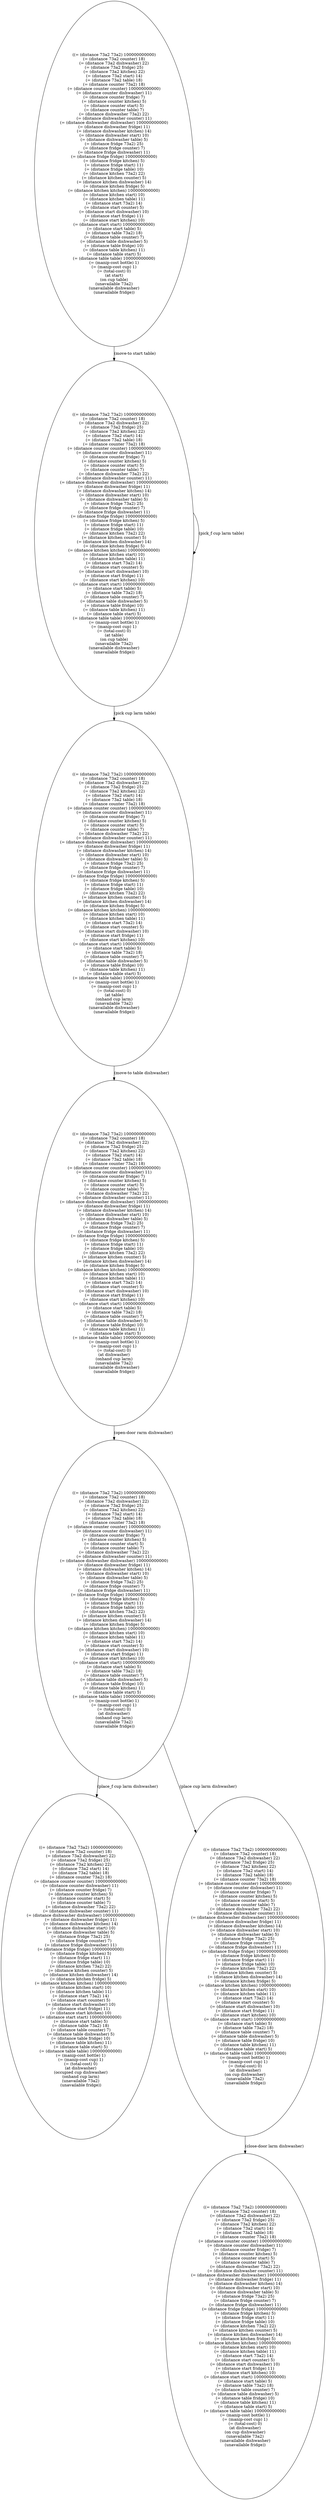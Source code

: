 digraph debug {
   DOLIST7599 [label = "((= (distance 73a2 73a2) 100000000000)\n(= (distance 73a2 counter) 18)\n(= (distance 73a2 dishwasher) 22)\n(= (distance 73a2 fridge) 25)\n(= (distance 73a2 kitchen) 22)\n(= (distance 73a2 start) 14)\n(= (distance 73a2 table) 18)\n(= (distance counter 73a2) 18)\n(= (distance counter counter) 100000000000)\n(= (distance counter dishwasher) 11)\n(= (distance counter fridge) 7)\n(= (distance counter kitchen) 5)\n(= (distance counter start) 5)\n(= (distance counter table) 7)\n(= (distance dishwasher 73a2) 22)\n(= (distance dishwasher counter) 11)\n(= (distance dishwasher dishwasher) 100000000000)\n(= (distance dishwasher fridge) 11)\n(= (distance dishwasher kitchen) 14)\n(= (distance dishwasher start) 10)\n(= (distance dishwasher table) 5)\n(= (distance fridge 73a2) 25)\n(= (distance fridge counter) 7)\n(= (distance fridge dishwasher) 11)\n(= (distance fridge fridge) 100000000000)\n(= (distance fridge kitchen) 5)\n(= (distance fridge start) 11)\n(= (distance fridge table) 10)\n(= (distance kitchen 73a2) 22)\n(= (distance kitchen counter) 5)\n(= (distance kitchen dishwasher) 14)\n(= (distance kitchen fridge) 5)\n(= (distance kitchen kitchen) 100000000000)\n(= (distance kitchen start) 10)\n(= (distance kitchen table) 11)\n(= (distance start 73a2) 14)\n(= (distance start counter) 5)\n(= (distance start dishwasher) 10)\n(= (distance start fridge) 11)\n(= (distance start kitchen) 10)\n(= (distance start start) 100000000000)\n(= (distance start table) 5)\n(= (distance table 73a2) 18)\n(= (distance table counter) 7)\n(= (distance table dishwasher) 5)\n(= (distance table fridge) 10)\n(= (distance table kitchen) 11)\n(= (distance table start) 5)\n(= (distance table table) 100000000000)\n(= (manip-cost bottle) 1)\n(= (manip-cost cup) 1)\n(= (total-cost) 0)\n(at dishwasher)\n(occupied cup dishwasher)\n(onhand cup larm)\n(unavailable 73a2)\n(unavailable fridge))"];
   DOLIST7600 [label = "((= (distance 73a2 73a2) 100000000000)\n(= (distance 73a2 counter) 18)\n(= (distance 73a2 dishwasher) 22)\n(= (distance 73a2 fridge) 25)\n(= (distance 73a2 kitchen) 22)\n(= (distance 73a2 start) 14)\n(= (distance 73a2 table) 18)\n(= (distance counter 73a2) 18)\n(= (distance counter counter) 100000000000)\n(= (distance counter dishwasher) 11)\n(= (distance counter fridge) 7)\n(= (distance counter kitchen) 5)\n(= (distance counter start) 5)\n(= (distance counter table) 7)\n(= (distance dishwasher 73a2) 22)\n(= (distance dishwasher counter) 11)\n(= (distance dishwasher dishwasher) 100000000000)\n(= (distance dishwasher fridge) 11)\n(= (distance dishwasher kitchen) 14)\n(= (distance dishwasher start) 10)\n(= (distance dishwasher table) 5)\n(= (distance fridge 73a2) 25)\n(= (distance fridge counter) 7)\n(= (distance fridge dishwasher) 11)\n(= (distance fridge fridge) 100000000000)\n(= (distance fridge kitchen) 5)\n(= (distance fridge start) 11)\n(= (distance fridge table) 10)\n(= (distance kitchen 73a2) 22)\n(= (distance kitchen counter) 5)\n(= (distance kitchen dishwasher) 14)\n(= (distance kitchen fridge) 5)\n(= (distance kitchen kitchen) 100000000000)\n(= (distance kitchen start) 10)\n(= (distance kitchen table) 11)\n(= (distance start 73a2) 14)\n(= (distance start counter) 5)\n(= (distance start dishwasher) 10)\n(= (distance start fridge) 11)\n(= (distance start kitchen) 10)\n(= (distance start start) 100000000000)\n(= (distance start table) 5)\n(= (distance table 73a2) 18)\n(= (distance table counter) 7)\n(= (distance table dishwasher) 5)\n(= (distance table fridge) 10)\n(= (distance table kitchen) 11)\n(= (distance table start) 5)\n(= (distance table table) 100000000000)\n(= (manip-cost bottle) 1)\n(= (manip-cost cup) 1)\n(= (total-cost) 0)\n(at dishwasher)\n(on cup dishwasher)\n(unavailable 73a2)\n(unavailable dishwasher)\n(unavailable fridge))"];
   DOLIST7601 [label = "((= (distance 73a2 73a2) 100000000000)\n(= (distance 73a2 counter) 18)\n(= (distance 73a2 dishwasher) 22)\n(= (distance 73a2 fridge) 25)\n(= (distance 73a2 kitchen) 22)\n(= (distance 73a2 start) 14)\n(= (distance 73a2 table) 18)\n(= (distance counter 73a2) 18)\n(= (distance counter counter) 100000000000)\n(= (distance counter dishwasher) 11)\n(= (distance counter fridge) 7)\n(= (distance counter kitchen) 5)\n(= (distance counter start) 5)\n(= (distance counter table) 7)\n(= (distance dishwasher 73a2) 22)\n(= (distance dishwasher counter) 11)\n(= (distance dishwasher dishwasher) 100000000000)\n(= (distance dishwasher fridge) 11)\n(= (distance dishwasher kitchen) 14)\n(= (distance dishwasher start) 10)\n(= (distance dishwasher table) 5)\n(= (distance fridge 73a2) 25)\n(= (distance fridge counter) 7)\n(= (distance fridge dishwasher) 11)\n(= (distance fridge fridge) 100000000000)\n(= (distance fridge kitchen) 5)\n(= (distance fridge start) 11)\n(= (distance fridge table) 10)\n(= (distance kitchen 73a2) 22)\n(= (distance kitchen counter) 5)\n(= (distance kitchen dishwasher) 14)\n(= (distance kitchen fridge) 5)\n(= (distance kitchen kitchen) 100000000000)\n(= (distance kitchen start) 10)\n(= (distance kitchen table) 11)\n(= (distance start 73a2) 14)\n(= (distance start counter) 5)\n(= (distance start dishwasher) 10)\n(= (distance start fridge) 11)\n(= (distance start kitchen) 10)\n(= (distance start start) 100000000000)\n(= (distance start table) 5)\n(= (distance table 73a2) 18)\n(= (distance table counter) 7)\n(= (distance table dishwasher) 5)\n(= (distance table fridge) 10)\n(= (distance table kitchen) 11)\n(= (distance table start) 5)\n(= (distance table table) 100000000000)\n(= (manip-cost bottle) 1)\n(= (manip-cost cup) 1)\n(= (total-cost) 0)\n(at dishwasher)\n(on cup dishwasher)\n(unavailable 73a2)\n(unavailable fridge))"];
   DOLIST7602 [label = "((= (distance 73a2 73a2) 100000000000)\n(= (distance 73a2 counter) 18)\n(= (distance 73a2 dishwasher) 22)\n(= (distance 73a2 fridge) 25)\n(= (distance 73a2 kitchen) 22)\n(= (distance 73a2 start) 14)\n(= (distance 73a2 table) 18)\n(= (distance counter 73a2) 18)\n(= (distance counter counter) 100000000000)\n(= (distance counter dishwasher) 11)\n(= (distance counter fridge) 7)\n(= (distance counter kitchen) 5)\n(= (distance counter start) 5)\n(= (distance counter table) 7)\n(= (distance dishwasher 73a2) 22)\n(= (distance dishwasher counter) 11)\n(= (distance dishwasher dishwasher) 100000000000)\n(= (distance dishwasher fridge) 11)\n(= (distance dishwasher kitchen) 14)\n(= (distance dishwasher start) 10)\n(= (distance dishwasher table) 5)\n(= (distance fridge 73a2) 25)\n(= (distance fridge counter) 7)\n(= (distance fridge dishwasher) 11)\n(= (distance fridge fridge) 100000000000)\n(= (distance fridge kitchen) 5)\n(= (distance fridge start) 11)\n(= (distance fridge table) 10)\n(= (distance kitchen 73a2) 22)\n(= (distance kitchen counter) 5)\n(= (distance kitchen dishwasher) 14)\n(= (distance kitchen fridge) 5)\n(= (distance kitchen kitchen) 100000000000)\n(= (distance kitchen start) 10)\n(= (distance kitchen table) 11)\n(= (distance start 73a2) 14)\n(= (distance start counter) 5)\n(= (distance start dishwasher) 10)\n(= (distance start fridge) 11)\n(= (distance start kitchen) 10)\n(= (distance start start) 100000000000)\n(= (distance start table) 5)\n(= (distance table 73a2) 18)\n(= (distance table counter) 7)\n(= (distance table dishwasher) 5)\n(= (distance table fridge) 10)\n(= (distance table kitchen) 11)\n(= (distance table start) 5)\n(= (distance table table) 100000000000)\n(= (manip-cost bottle) 1)\n(= (manip-cost cup) 1)\n(= (total-cost) 0)\n(at dishwasher)\n(onhand cup larm)\n(unavailable 73a2)\n(unavailable fridge))"];
   DOLIST7603 [label = "((= (distance 73a2 73a2) 100000000000)\n(= (distance 73a2 counter) 18)\n(= (distance 73a2 dishwasher) 22)\n(= (distance 73a2 fridge) 25)\n(= (distance 73a2 kitchen) 22)\n(= (distance 73a2 start) 14)\n(= (distance 73a2 table) 18)\n(= (distance counter 73a2) 18)\n(= (distance counter counter) 100000000000)\n(= (distance counter dishwasher) 11)\n(= (distance counter fridge) 7)\n(= (distance counter kitchen) 5)\n(= (distance counter start) 5)\n(= (distance counter table) 7)\n(= (distance dishwasher 73a2) 22)\n(= (distance dishwasher counter) 11)\n(= (distance dishwasher dishwasher) 100000000000)\n(= (distance dishwasher fridge) 11)\n(= (distance dishwasher kitchen) 14)\n(= (distance dishwasher start) 10)\n(= (distance dishwasher table) 5)\n(= (distance fridge 73a2) 25)\n(= (distance fridge counter) 7)\n(= (distance fridge dishwasher) 11)\n(= (distance fridge fridge) 100000000000)\n(= (distance fridge kitchen) 5)\n(= (distance fridge start) 11)\n(= (distance fridge table) 10)\n(= (distance kitchen 73a2) 22)\n(= (distance kitchen counter) 5)\n(= (distance kitchen dishwasher) 14)\n(= (distance kitchen fridge) 5)\n(= (distance kitchen kitchen) 100000000000)\n(= (distance kitchen start) 10)\n(= (distance kitchen table) 11)\n(= (distance start 73a2) 14)\n(= (distance start counter) 5)\n(= (distance start dishwasher) 10)\n(= (distance start fridge) 11)\n(= (distance start kitchen) 10)\n(= (distance start start) 100000000000)\n(= (distance start table) 5)\n(= (distance table 73a2) 18)\n(= (distance table counter) 7)\n(= (distance table dishwasher) 5)\n(= (distance table fridge) 10)\n(= (distance table kitchen) 11)\n(= (distance table start) 5)\n(= (distance table table) 100000000000)\n(= (manip-cost bottle) 1)\n(= (manip-cost cup) 1)\n(= (total-cost) 0)\n(at dishwasher)\n(onhand cup larm)\n(unavailable 73a2)\n(unavailable dishwasher)\n(unavailable fridge))"];
   DOLIST7604 [label = "((= (distance 73a2 73a2) 100000000000)\n(= (distance 73a2 counter) 18)\n(= (distance 73a2 dishwasher) 22)\n(= (distance 73a2 fridge) 25)\n(= (distance 73a2 kitchen) 22)\n(= (distance 73a2 start) 14)\n(= (distance 73a2 table) 18)\n(= (distance counter 73a2) 18)\n(= (distance counter counter) 100000000000)\n(= (distance counter dishwasher) 11)\n(= (distance counter fridge) 7)\n(= (distance counter kitchen) 5)\n(= (distance counter start) 5)\n(= (distance counter table) 7)\n(= (distance dishwasher 73a2) 22)\n(= (distance dishwasher counter) 11)\n(= (distance dishwasher dishwasher) 100000000000)\n(= (distance dishwasher fridge) 11)\n(= (distance dishwasher kitchen) 14)\n(= (distance dishwasher start) 10)\n(= (distance dishwasher table) 5)\n(= (distance fridge 73a2) 25)\n(= (distance fridge counter) 7)\n(= (distance fridge dishwasher) 11)\n(= (distance fridge fridge) 100000000000)\n(= (distance fridge kitchen) 5)\n(= (distance fridge start) 11)\n(= (distance fridge table) 10)\n(= (distance kitchen 73a2) 22)\n(= (distance kitchen counter) 5)\n(= (distance kitchen dishwasher) 14)\n(= (distance kitchen fridge) 5)\n(= (distance kitchen kitchen) 100000000000)\n(= (distance kitchen start) 10)\n(= (distance kitchen table) 11)\n(= (distance start 73a2) 14)\n(= (distance start counter) 5)\n(= (distance start dishwasher) 10)\n(= (distance start fridge) 11)\n(= (distance start kitchen) 10)\n(= (distance start start) 100000000000)\n(= (distance start table) 5)\n(= (distance table 73a2) 18)\n(= (distance table counter) 7)\n(= (distance table dishwasher) 5)\n(= (distance table fridge) 10)\n(= (distance table kitchen) 11)\n(= (distance table start) 5)\n(= (distance table table) 100000000000)\n(= (manip-cost bottle) 1)\n(= (manip-cost cup) 1)\n(= (total-cost) 0)\n(at table)\n(onhand cup larm)\n(unavailable 73a2)\n(unavailable dishwasher)\n(unavailable fridge))"];
   DOLIST7605 [label = "((= (distance 73a2 73a2) 100000000000)\n(= (distance 73a2 counter) 18)\n(= (distance 73a2 dishwasher) 22)\n(= (distance 73a2 fridge) 25)\n(= (distance 73a2 kitchen) 22)\n(= (distance 73a2 start) 14)\n(= (distance 73a2 table) 18)\n(= (distance counter 73a2) 18)\n(= (distance counter counter) 100000000000)\n(= (distance counter dishwasher) 11)\n(= (distance counter fridge) 7)\n(= (distance counter kitchen) 5)\n(= (distance counter start) 5)\n(= (distance counter table) 7)\n(= (distance dishwasher 73a2) 22)\n(= (distance dishwasher counter) 11)\n(= (distance dishwasher dishwasher) 100000000000)\n(= (distance dishwasher fridge) 11)\n(= (distance dishwasher kitchen) 14)\n(= (distance dishwasher start) 10)\n(= (distance dishwasher table) 5)\n(= (distance fridge 73a2) 25)\n(= (distance fridge counter) 7)\n(= (distance fridge dishwasher) 11)\n(= (distance fridge fridge) 100000000000)\n(= (distance fridge kitchen) 5)\n(= (distance fridge start) 11)\n(= (distance fridge table) 10)\n(= (distance kitchen 73a2) 22)\n(= (distance kitchen counter) 5)\n(= (distance kitchen dishwasher) 14)\n(= (distance kitchen fridge) 5)\n(= (distance kitchen kitchen) 100000000000)\n(= (distance kitchen start) 10)\n(= (distance kitchen table) 11)\n(= (distance start 73a2) 14)\n(= (distance start counter) 5)\n(= (distance start dishwasher) 10)\n(= (distance start fridge) 11)\n(= (distance start kitchen) 10)\n(= (distance start start) 100000000000)\n(= (distance start table) 5)\n(= (distance table 73a2) 18)\n(= (distance table counter) 7)\n(= (distance table dishwasher) 5)\n(= (distance table fridge) 10)\n(= (distance table kitchen) 11)\n(= (distance table start) 5)\n(= (distance table table) 100000000000)\n(= (manip-cost bottle) 1)\n(= (manip-cost cup) 1)\n(= (total-cost) 0)\n(at table)\n(on cup table)\n(unavailable 73a2)\n(unavailable dishwasher)\n(unavailable fridge))"];
   DOLIST7606 [label = "((= (distance 73a2 73a2) 100000000000)\n(= (distance 73a2 counter) 18)\n(= (distance 73a2 dishwasher) 22)\n(= (distance 73a2 fridge) 25)\n(= (distance 73a2 kitchen) 22)\n(= (distance 73a2 start) 14)\n(= (distance 73a2 table) 18)\n(= (distance counter 73a2) 18)\n(= (distance counter counter) 100000000000)\n(= (distance counter dishwasher) 11)\n(= (distance counter fridge) 7)\n(= (distance counter kitchen) 5)\n(= (distance counter start) 5)\n(= (distance counter table) 7)\n(= (distance dishwasher 73a2) 22)\n(= (distance dishwasher counter) 11)\n(= (distance dishwasher dishwasher) 100000000000)\n(= (distance dishwasher fridge) 11)\n(= (distance dishwasher kitchen) 14)\n(= (distance dishwasher start) 10)\n(= (distance dishwasher table) 5)\n(= (distance fridge 73a2) 25)\n(= (distance fridge counter) 7)\n(= (distance fridge dishwasher) 11)\n(= (distance fridge fridge) 100000000000)\n(= (distance fridge kitchen) 5)\n(= (distance fridge start) 11)\n(= (distance fridge table) 10)\n(= (distance kitchen 73a2) 22)\n(= (distance kitchen counter) 5)\n(= (distance kitchen dishwasher) 14)\n(= (distance kitchen fridge) 5)\n(= (distance kitchen kitchen) 100000000000)\n(= (distance kitchen start) 10)\n(= (distance kitchen table) 11)\n(= (distance start 73a2) 14)\n(= (distance start counter) 5)\n(= (distance start dishwasher) 10)\n(= (distance start fridge) 11)\n(= (distance start kitchen) 10)\n(= (distance start start) 100000000000)\n(= (distance start table) 5)\n(= (distance table 73a2) 18)\n(= (distance table counter) 7)\n(= (distance table dishwasher) 5)\n(= (distance table fridge) 10)\n(= (distance table kitchen) 11)\n(= (distance table start) 5)\n(= (distance table table) 100000000000)\n(= (manip-cost bottle) 1)\n(= (manip-cost cup) 1)\n(= (total-cost) 0)\n(at start)\n(on cup table)\n(unavailable 73a2)\n(unavailable dishwasher)\n(unavailable fridge))"];
   DOLIST7601 -> DOLIST7600 [label = "(close-door larm dishwasher)"];
   DOLIST7602 -> DOLIST7599 [label = "(place_f cup larm dishwasher)"];
   DOLIST7602 -> DOLIST7601 [label = "(place cup larm dishwasher)"];
   DOLIST7603 -> DOLIST7602 [label = "(open-door rarm dishwasher)"];
   DOLIST7604 -> DOLIST7603 [label = "(move-to table dishwasher)"];
   DOLIST7605 -> DOLIST7605 [label = "(pick_f cup larm table)"];
   DOLIST7605 -> DOLIST7604 [label = "(pick cup larm table)"];
   DOLIST7606 -> DOLIST7605 [label = "(move-to start table)"];
}
